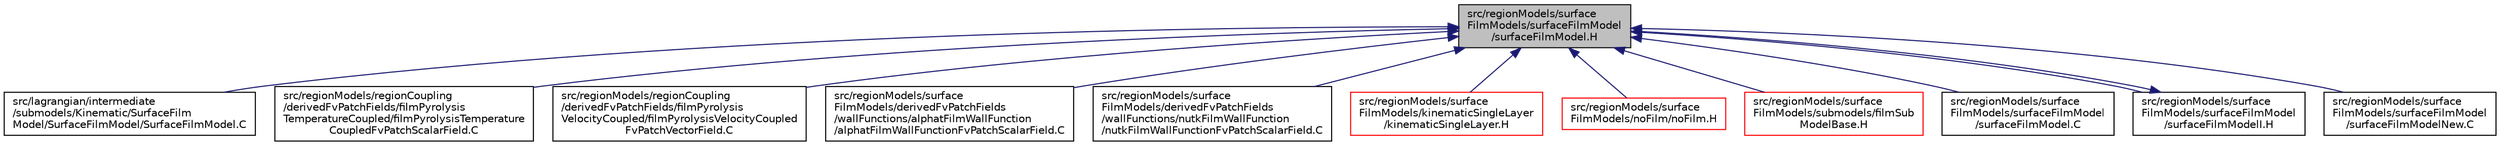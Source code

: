 digraph "src/regionModels/surfaceFilmModels/surfaceFilmModel/surfaceFilmModel.H"
{
  bgcolor="transparent";
  edge [fontname="Helvetica",fontsize="10",labelfontname="Helvetica",labelfontsize="10"];
  node [fontname="Helvetica",fontsize="10",shape=record];
  Node344 [label="src/regionModels/surface\lFilmModels/surfaceFilmModel\l/surfaceFilmModel.H",height=0.2,width=0.4,color="black", fillcolor="grey75", style="filled", fontcolor="black"];
  Node344 -> Node345 [dir="back",color="midnightblue",fontsize="10",style="solid",fontname="Helvetica"];
  Node345 [label="src/lagrangian/intermediate\l/submodels/Kinematic/SurfaceFilm\lModel/SurfaceFilmModel/SurfaceFilmModel.C",height=0.2,width=0.4,color="black",URL="$a06680.html"];
  Node344 -> Node346 [dir="back",color="midnightblue",fontsize="10",style="solid",fontname="Helvetica"];
  Node346 [label="src/regionModels/regionCoupling\l/derivedFvPatchFields/filmPyrolysis\lTemperatureCoupled/filmPyrolysisTemperature\lCoupledFvPatchScalarField.C",height=0.2,width=0.4,color="black",URL="$a14105.html"];
  Node344 -> Node347 [dir="back",color="midnightblue",fontsize="10",style="solid",fontname="Helvetica"];
  Node347 [label="src/regionModels/regionCoupling\l/derivedFvPatchFields/filmPyrolysis\lVelocityCoupled/filmPyrolysisVelocityCoupled\lFvPatchVectorField.C",height=0.2,width=0.4,color="black",URL="$a14111.html"];
  Node344 -> Node348 [dir="back",color="midnightblue",fontsize="10",style="solid",fontname="Helvetica"];
  Node348 [label="src/regionModels/surface\lFilmModels/derivedFvPatchFields\l/wallFunctions/alphatFilmWallFunction\l/alphatFilmWallFunctionFvPatchScalarField.C",height=0.2,width=0.4,color="black",URL="$a14198.html"];
  Node344 -> Node349 [dir="back",color="midnightblue",fontsize="10",style="solid",fontname="Helvetica"];
  Node349 [label="src/regionModels/surface\lFilmModels/derivedFvPatchFields\l/wallFunctions/nutkFilmWallFunction\l/nutkFilmWallFunctionFvPatchScalarField.C",height=0.2,width=0.4,color="black",URL="$a14204.html"];
  Node344 -> Node350 [dir="back",color="midnightblue",fontsize="10",style="solid",fontname="Helvetica"];
  Node350 [label="src/regionModels/surface\lFilmModels/kinematicSingleLayer\l/kinematicSingleLayer.H",height=0.2,width=0.4,color="red",URL="$a14213.html"];
  Node344 -> Node370 [dir="back",color="midnightblue",fontsize="10",style="solid",fontname="Helvetica"];
  Node370 [label="src/regionModels/surface\lFilmModels/noFilm/noFilm.H",height=0.2,width=0.4,color="red",URL="$a14225.html"];
  Node344 -> Node372 [dir="back",color="midnightblue",fontsize="10",style="solid",fontname="Helvetica"];
  Node372 [label="src/regionModels/surface\lFilmModels/submodels/filmSub\lModelBase.H",height=0.2,width=0.4,color="red",URL="$a14231.html"];
  Node344 -> Node434 [dir="back",color="midnightblue",fontsize="10",style="solid",fontname="Helvetica"];
  Node434 [label="src/regionModels/surface\lFilmModels/surfaceFilmModel\l/surfaceFilmModel.C",height=0.2,width=0.4,color="black",URL="$a14444.html"];
  Node344 -> Node435 [dir="back",color="midnightblue",fontsize="10",style="solid",fontname="Helvetica"];
  Node435 [label="src/regionModels/surface\lFilmModels/surfaceFilmModel\l/surfaceFilmModelI.H",height=0.2,width=0.4,color="black",URL="$a14450.html"];
  Node435 -> Node344 [dir="back",color="midnightblue",fontsize="10",style="solid",fontname="Helvetica"];
  Node344 -> Node436 [dir="back",color="midnightblue",fontsize="10",style="solid",fontname="Helvetica"];
  Node436 [label="src/regionModels/surface\lFilmModels/surfaceFilmModel\l/surfaceFilmModelNew.C",height=0.2,width=0.4,color="black",URL="$a14453.html"];
}
